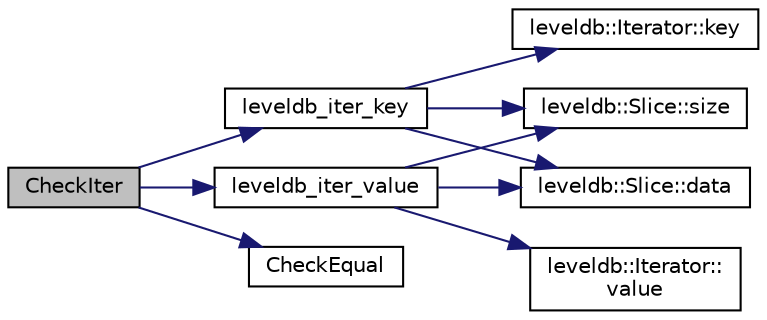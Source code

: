 digraph "CheckIter"
{
  edge [fontname="Helvetica",fontsize="10",labelfontname="Helvetica",labelfontsize="10"];
  node [fontname="Helvetica",fontsize="10",shape=record];
  rankdir="LR";
  Node1 [label="CheckIter",height=0.2,width=0.4,color="black", fillcolor="grey75", style="filled" fontcolor="black"];
  Node1 -> Node2 [color="midnightblue",fontsize="10",style="solid",fontname="Helvetica"];
  Node2 [label="leveldb_iter_key",height=0.2,width=0.4,color="black", fillcolor="white", style="filled",URL="$c_8cc.html#acb3c5d44ecc2348f3953310e8f819768"];
  Node2 -> Node3 [color="midnightblue",fontsize="10",style="solid",fontname="Helvetica"];
  Node3 [label="leveldb::Iterator::key",height=0.2,width=0.4,color="black", fillcolor="white", style="filled",URL="$classleveldb_1_1_iterator.html#ad17feced6e24a1b21db5ae6940c1f220"];
  Node2 -> Node4 [color="midnightblue",fontsize="10",style="solid",fontname="Helvetica"];
  Node4 [label="leveldb::Slice::size",height=0.2,width=0.4,color="black", fillcolor="white", style="filled",URL="$classleveldb_1_1_slice.html#a947d3173f04f8a30553e89046daf91d5"];
  Node2 -> Node5 [color="midnightblue",fontsize="10",style="solid",fontname="Helvetica"];
  Node5 [label="leveldb::Slice::data",height=0.2,width=0.4,color="black", fillcolor="white", style="filled",URL="$classleveldb_1_1_slice.html#aa64861043d9deee6889461bf0593cf73"];
  Node1 -> Node6 [color="midnightblue",fontsize="10",style="solid",fontname="Helvetica"];
  Node6 [label="CheckEqual",height=0.2,width=0.4,color="black", fillcolor="white", style="filled",URL="$c__test_8c.html#adaf7d5a4701c924ec7af85cc6313c316"];
  Node1 -> Node7 [color="midnightblue",fontsize="10",style="solid",fontname="Helvetica"];
  Node7 [label="leveldb_iter_value",height=0.2,width=0.4,color="black", fillcolor="white", style="filled",URL="$c_8cc.html#a6c9894e6fcc2fde6f8f634818f0849ce"];
  Node7 -> Node8 [color="midnightblue",fontsize="10",style="solid",fontname="Helvetica"];
  Node8 [label="leveldb::Iterator::\lvalue",height=0.2,width=0.4,color="black", fillcolor="white", style="filled",URL="$classleveldb_1_1_iterator.html#a613ac2e965518aad7a064c64c72bcf7c"];
  Node7 -> Node4 [color="midnightblue",fontsize="10",style="solid",fontname="Helvetica"];
  Node7 -> Node5 [color="midnightblue",fontsize="10",style="solid",fontname="Helvetica"];
}
